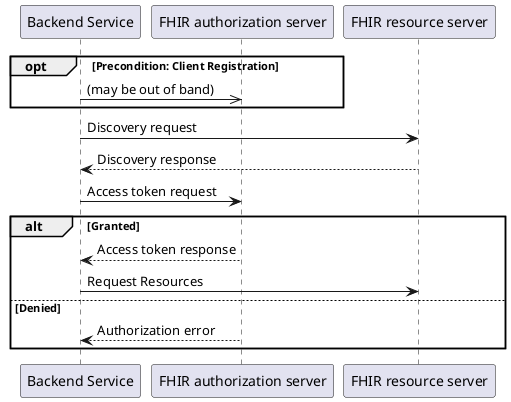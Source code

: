 @startuml
participant App as "Backend Service"
participant "FHIR authorization server" as EHR
participant "FHIR resource server" as FHIR

opt  Precondition: Client Registration
    App ->> EHR: (may be out of band)
end
App -> FHIR: Discovery request
FHIR --> App: Discovery response
App -> EHR: Access token request
alt Granted
    EHR --> App: Access token response
    App -> FHIR: Request Resources
else Denied
    EHR --> App: Authorization error
end
@enduml
